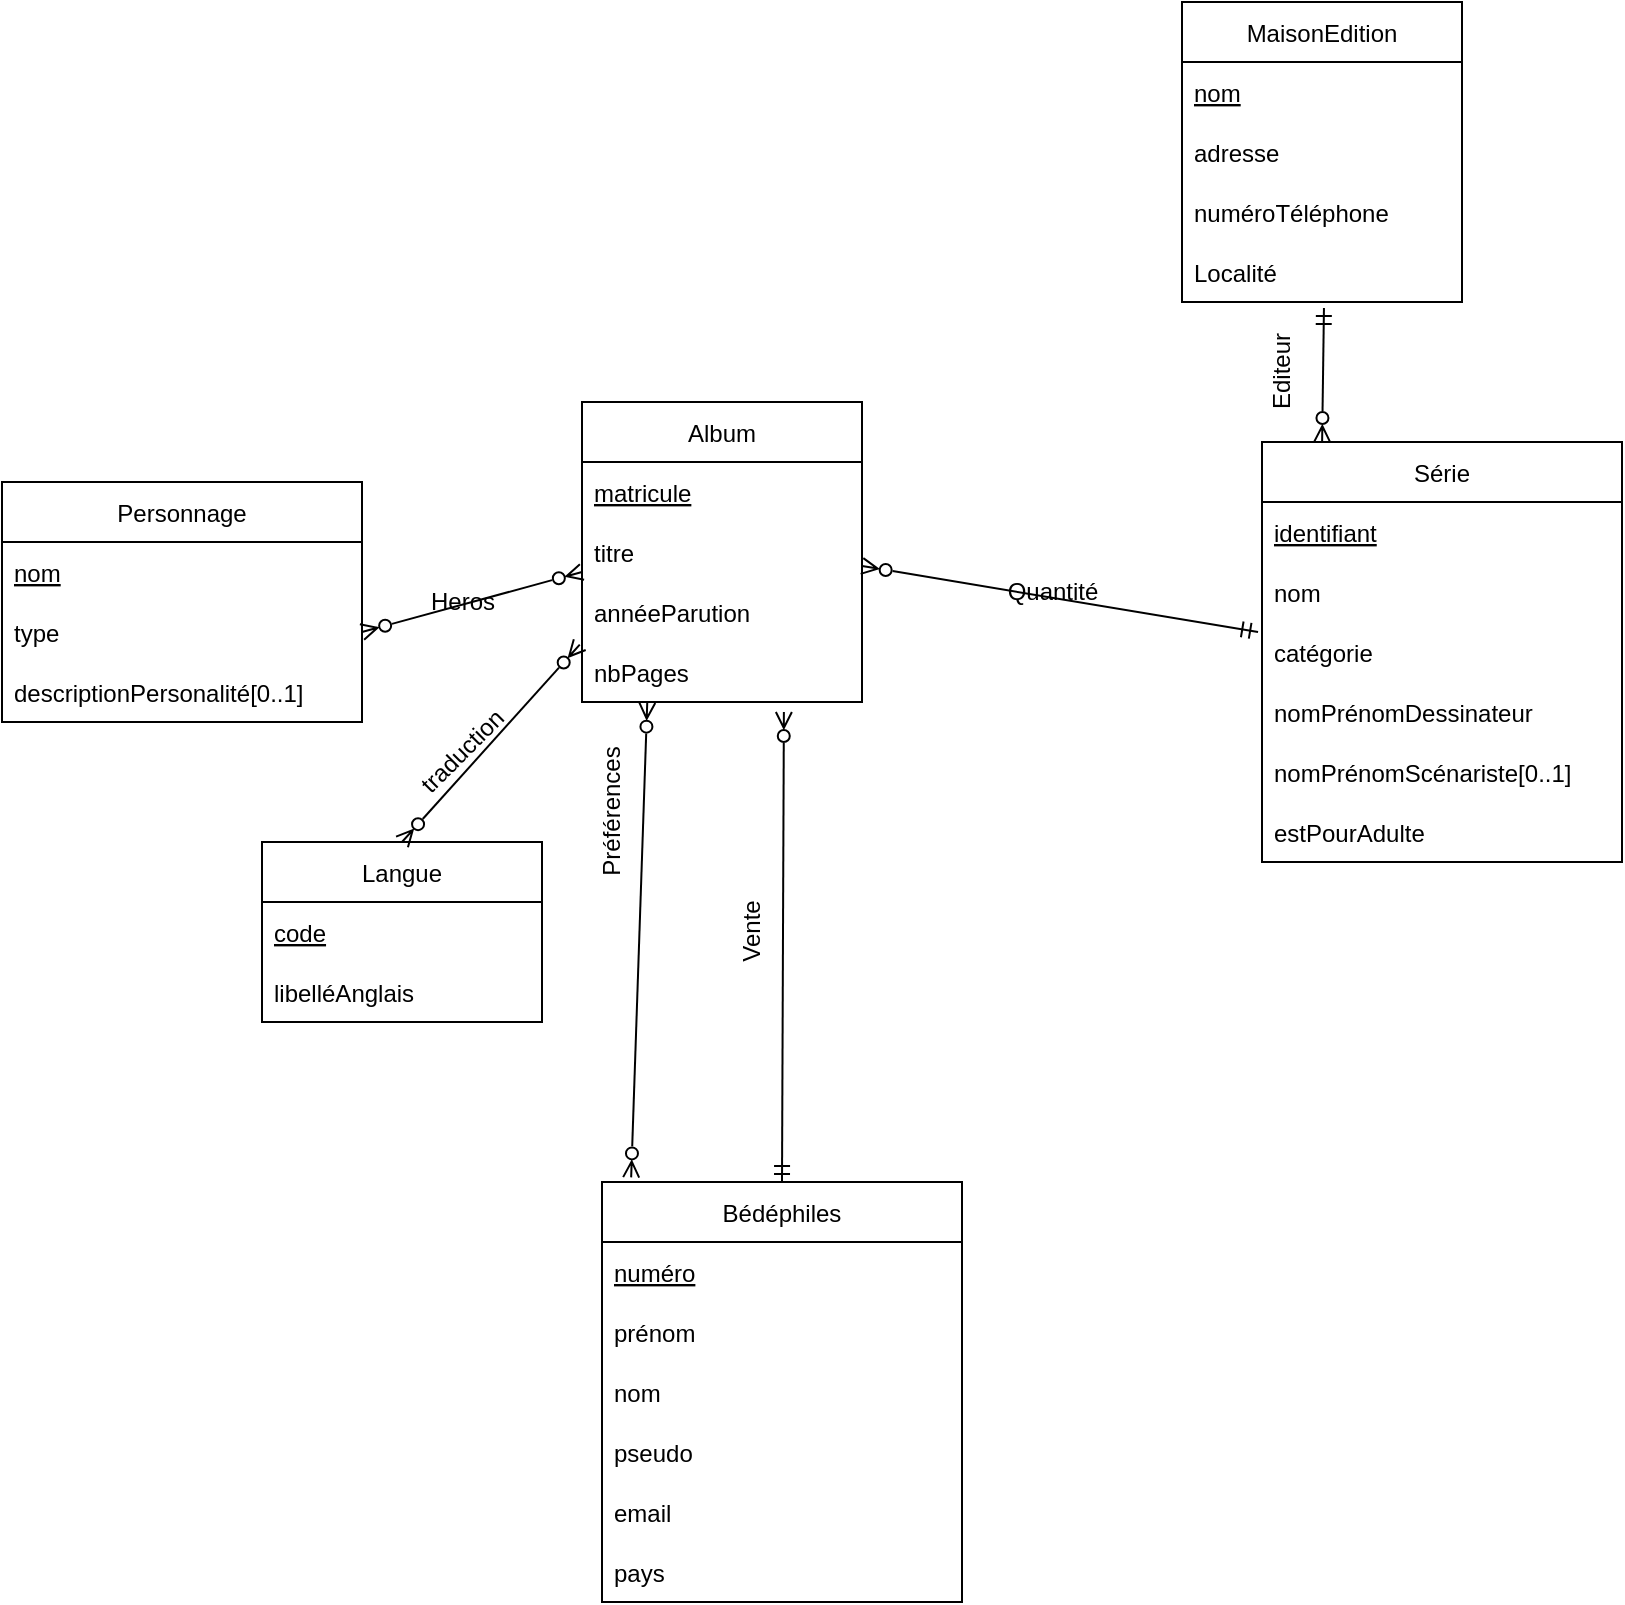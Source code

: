 <mxfile version="20.4.0" type="device"><diagram id="JylpzXeVvxyqPyS5axYz" name="Page-1"><mxGraphModel dx="1673" dy="918" grid="1" gridSize="10" guides="1" tooltips="1" connect="1" arrows="1" fold="1" page="1" pageScale="1" pageWidth="827" pageHeight="1169" math="0" shadow="0"><root><mxCell id="0"/><mxCell id="1" parent="0"/><mxCell id="4LI3iTjVFi-YgGcgnnFn-1" value="Album" style="swimlane;fontStyle=0;childLayout=stackLayout;horizontal=1;startSize=30;horizontalStack=0;resizeParent=1;resizeParentMax=0;resizeLast=0;collapsible=1;marginBottom=0;" vertex="1" parent="1"><mxGeometry x="299" y="385" width="140" height="150" as="geometry"/></mxCell><mxCell id="4LI3iTjVFi-YgGcgnnFn-2" value="matricule" style="text;strokeColor=none;fillColor=none;align=left;verticalAlign=middle;spacingLeft=4;spacingRight=4;overflow=hidden;points=[[0,0.5],[1,0.5]];portConstraint=eastwest;rotatable=0;fontStyle=4" vertex="1" parent="4LI3iTjVFi-YgGcgnnFn-1"><mxGeometry y="30" width="140" height="30" as="geometry"/></mxCell><mxCell id="4LI3iTjVFi-YgGcgnnFn-3" value="titre" style="text;strokeColor=none;fillColor=none;align=left;verticalAlign=middle;spacingLeft=4;spacingRight=4;overflow=hidden;points=[[0,0.5],[1,0.5]];portConstraint=eastwest;rotatable=0;" vertex="1" parent="4LI3iTjVFi-YgGcgnnFn-1"><mxGeometry y="60" width="140" height="30" as="geometry"/></mxCell><mxCell id="4LI3iTjVFi-YgGcgnnFn-4" value="annéeParution" style="text;strokeColor=none;fillColor=none;align=left;verticalAlign=middle;spacingLeft=4;spacingRight=4;overflow=hidden;points=[[0,0.5],[1,0.5]];portConstraint=eastwest;rotatable=0;" vertex="1" parent="4LI3iTjVFi-YgGcgnnFn-1"><mxGeometry y="90" width="140" height="30" as="geometry"/></mxCell><mxCell id="4LI3iTjVFi-YgGcgnnFn-49" value="nbPages" style="text;strokeColor=none;fillColor=none;align=left;verticalAlign=middle;spacingLeft=4;spacingRight=4;overflow=hidden;points=[[0,0.5],[1,0.5]];portConstraint=eastwest;rotatable=0;" vertex="1" parent="4LI3iTjVFi-YgGcgnnFn-1"><mxGeometry y="120" width="140" height="30" as="geometry"/></mxCell><mxCell id="4LI3iTjVFi-YgGcgnnFn-5" value="Série" style="swimlane;fontStyle=0;childLayout=stackLayout;horizontal=1;startSize=30;horizontalStack=0;resizeParent=1;resizeParentMax=0;resizeLast=0;collapsible=1;marginBottom=0;" vertex="1" parent="1"><mxGeometry x="639" y="405" width="180" height="210" as="geometry"/></mxCell><mxCell id="4LI3iTjVFi-YgGcgnnFn-6" value="identifiant" style="text;strokeColor=none;fillColor=none;align=left;verticalAlign=middle;spacingLeft=4;spacingRight=4;overflow=hidden;points=[[0,0.5],[1,0.5]];portConstraint=eastwest;rotatable=0;fontStyle=4" vertex="1" parent="4LI3iTjVFi-YgGcgnnFn-5"><mxGeometry y="30" width="180" height="30" as="geometry"/></mxCell><mxCell id="4LI3iTjVFi-YgGcgnnFn-7" value="nom" style="text;strokeColor=none;fillColor=none;align=left;verticalAlign=middle;spacingLeft=4;spacingRight=4;overflow=hidden;points=[[0,0.5],[1,0.5]];portConstraint=eastwest;rotatable=0;" vertex="1" parent="4LI3iTjVFi-YgGcgnnFn-5"><mxGeometry y="60" width="180" height="30" as="geometry"/></mxCell><mxCell id="4LI3iTjVFi-YgGcgnnFn-8" value="catégorie" style="text;strokeColor=none;fillColor=none;align=left;verticalAlign=middle;spacingLeft=4;spacingRight=4;overflow=hidden;points=[[0,0.5],[1,0.5]];portConstraint=eastwest;rotatable=0;" vertex="1" parent="4LI3iTjVFi-YgGcgnnFn-5"><mxGeometry y="90" width="180" height="30" as="geometry"/></mxCell><mxCell id="4LI3iTjVFi-YgGcgnnFn-9" value="nomPrénomDessinateur" style="text;strokeColor=none;fillColor=none;align=left;verticalAlign=middle;spacingLeft=4;spacingRight=4;overflow=hidden;points=[[0,0.5],[1,0.5]];portConstraint=eastwest;rotatable=0;" vertex="1" parent="4LI3iTjVFi-YgGcgnnFn-5"><mxGeometry y="120" width="180" height="30" as="geometry"/></mxCell><mxCell id="4LI3iTjVFi-YgGcgnnFn-10" value="nomPrénomScénariste[0..1]" style="text;strokeColor=none;fillColor=none;align=left;verticalAlign=middle;spacingLeft=4;spacingRight=4;overflow=hidden;points=[[0,0.5],[1,0.5]];portConstraint=eastwest;rotatable=0;" vertex="1" parent="4LI3iTjVFi-YgGcgnnFn-5"><mxGeometry y="150" width="180" height="30" as="geometry"/></mxCell><mxCell id="4LI3iTjVFi-YgGcgnnFn-11" value="estPourAdulte" style="text;strokeColor=none;fillColor=none;align=left;verticalAlign=middle;spacingLeft=4;spacingRight=4;overflow=hidden;points=[[0,0.5],[1,0.5]];portConstraint=eastwest;rotatable=0;" vertex="1" parent="4LI3iTjVFi-YgGcgnnFn-5"><mxGeometry y="180" width="180" height="30" as="geometry"/></mxCell><mxCell id="4LI3iTjVFi-YgGcgnnFn-12" value="MaisonEdition" style="swimlane;fontStyle=0;childLayout=stackLayout;horizontal=1;startSize=30;horizontalStack=0;resizeParent=1;resizeParentMax=0;resizeLast=0;collapsible=1;marginBottom=0;" vertex="1" parent="1"><mxGeometry x="599" y="185" width="140" height="150" as="geometry"/></mxCell><mxCell id="4LI3iTjVFi-YgGcgnnFn-13" value="nom" style="text;strokeColor=none;fillColor=none;align=left;verticalAlign=middle;spacingLeft=4;spacingRight=4;overflow=hidden;points=[[0,0.5],[1,0.5]];portConstraint=eastwest;rotatable=0;fontStyle=4" vertex="1" parent="4LI3iTjVFi-YgGcgnnFn-12"><mxGeometry y="30" width="140" height="30" as="geometry"/></mxCell><mxCell id="4LI3iTjVFi-YgGcgnnFn-14" value="adresse" style="text;strokeColor=none;fillColor=none;align=left;verticalAlign=middle;spacingLeft=4;spacingRight=4;overflow=hidden;points=[[0,0.5],[1,0.5]];portConstraint=eastwest;rotatable=0;" vertex="1" parent="4LI3iTjVFi-YgGcgnnFn-12"><mxGeometry y="60" width="140" height="30" as="geometry"/></mxCell><mxCell id="4LI3iTjVFi-YgGcgnnFn-15" value="numéroTéléphone" style="text;strokeColor=none;fillColor=none;align=left;verticalAlign=middle;spacingLeft=4;spacingRight=4;overflow=hidden;points=[[0,0.5],[1,0.5]];portConstraint=eastwest;rotatable=0;" vertex="1" parent="4LI3iTjVFi-YgGcgnnFn-12"><mxGeometry y="90" width="140" height="30" as="geometry"/></mxCell><mxCell id="4LI3iTjVFi-YgGcgnnFn-48" value="Localité" style="text;strokeColor=none;fillColor=none;align=left;verticalAlign=middle;spacingLeft=4;spacingRight=4;overflow=hidden;points=[[0,0.5],[1,0.5]];portConstraint=eastwest;rotatable=0;" vertex="1" parent="4LI3iTjVFi-YgGcgnnFn-12"><mxGeometry y="120" width="140" height="30" as="geometry"/></mxCell><mxCell id="4LI3iTjVFi-YgGcgnnFn-16" value="Personnage" style="swimlane;fontStyle=0;childLayout=stackLayout;horizontal=1;startSize=30;horizontalStack=0;resizeParent=1;resizeParentMax=0;resizeLast=0;collapsible=1;marginBottom=0;" vertex="1" parent="1"><mxGeometry x="9" y="425" width="180" height="120" as="geometry"/></mxCell><mxCell id="4LI3iTjVFi-YgGcgnnFn-17" value="nom" style="text;strokeColor=none;fillColor=none;align=left;verticalAlign=middle;spacingLeft=4;spacingRight=4;overflow=hidden;points=[[0,0.5],[1,0.5]];portConstraint=eastwest;rotatable=0;fontStyle=4" vertex="1" parent="4LI3iTjVFi-YgGcgnnFn-16"><mxGeometry y="30" width="180" height="30" as="geometry"/></mxCell><mxCell id="4LI3iTjVFi-YgGcgnnFn-18" value="type" style="text;strokeColor=none;fillColor=none;align=left;verticalAlign=middle;spacingLeft=4;spacingRight=4;overflow=hidden;points=[[0,0.5],[1,0.5]];portConstraint=eastwest;rotatable=0;" vertex="1" parent="4LI3iTjVFi-YgGcgnnFn-16"><mxGeometry y="60" width="180" height="30" as="geometry"/></mxCell><mxCell id="4LI3iTjVFi-YgGcgnnFn-19" value="descriptionPersonalité[0..1]" style="text;strokeColor=none;fillColor=none;align=left;verticalAlign=middle;spacingLeft=4;spacingRight=4;overflow=hidden;points=[[0,0.5],[1,0.5]];portConstraint=eastwest;rotatable=0;" vertex="1" parent="4LI3iTjVFi-YgGcgnnFn-16"><mxGeometry y="90" width="180" height="30" as="geometry"/></mxCell><mxCell id="4LI3iTjVFi-YgGcgnnFn-20" value="Langue" style="swimlane;fontStyle=0;childLayout=stackLayout;horizontal=1;startSize=30;horizontalStack=0;resizeParent=1;resizeParentMax=0;resizeLast=0;collapsible=1;marginBottom=0;" vertex="1" parent="1"><mxGeometry x="139" y="605" width="140" height="90" as="geometry"/></mxCell><mxCell id="4LI3iTjVFi-YgGcgnnFn-21" value="code" style="text;strokeColor=none;fillColor=none;align=left;verticalAlign=middle;spacingLeft=4;spacingRight=4;overflow=hidden;points=[[0,0.5],[1,0.5]];portConstraint=eastwest;rotatable=0;fontStyle=4" vertex="1" parent="4LI3iTjVFi-YgGcgnnFn-20"><mxGeometry y="30" width="140" height="30" as="geometry"/></mxCell><mxCell id="4LI3iTjVFi-YgGcgnnFn-22" value="libelléAnglais" style="text;strokeColor=none;fillColor=none;align=left;verticalAlign=middle;spacingLeft=4;spacingRight=4;overflow=hidden;points=[[0,0.5],[1,0.5]];portConstraint=eastwest;rotatable=0;" vertex="1" parent="4LI3iTjVFi-YgGcgnnFn-20"><mxGeometry y="60" width="140" height="30" as="geometry"/></mxCell><mxCell id="4LI3iTjVFi-YgGcgnnFn-24" value="Bédéphiles" style="swimlane;fontStyle=0;childLayout=stackLayout;horizontal=1;startSize=30;horizontalStack=0;resizeParent=1;resizeParentMax=0;resizeLast=0;collapsible=1;marginBottom=0;" vertex="1" parent="1"><mxGeometry x="309" y="775" width="180" height="210" as="geometry"/></mxCell><mxCell id="4LI3iTjVFi-YgGcgnnFn-25" value="numéro" style="text;strokeColor=none;fillColor=none;align=left;verticalAlign=middle;spacingLeft=4;spacingRight=4;overflow=hidden;points=[[0,0.5],[1,0.5]];portConstraint=eastwest;rotatable=0;fontStyle=4" vertex="1" parent="4LI3iTjVFi-YgGcgnnFn-24"><mxGeometry y="30" width="180" height="30" as="geometry"/></mxCell><mxCell id="4LI3iTjVFi-YgGcgnnFn-26" value="prénom" style="text;strokeColor=none;fillColor=none;align=left;verticalAlign=middle;spacingLeft=4;spacingRight=4;overflow=hidden;points=[[0,0.5],[1,0.5]];portConstraint=eastwest;rotatable=0;" vertex="1" parent="4LI3iTjVFi-YgGcgnnFn-24"><mxGeometry y="60" width="180" height="30" as="geometry"/></mxCell><mxCell id="4LI3iTjVFi-YgGcgnnFn-27" value="nom" style="text;strokeColor=none;fillColor=none;align=left;verticalAlign=middle;spacingLeft=4;spacingRight=4;overflow=hidden;points=[[0,0.5],[1,0.5]];portConstraint=eastwest;rotatable=0;" vertex="1" parent="4LI3iTjVFi-YgGcgnnFn-24"><mxGeometry y="90" width="180" height="30" as="geometry"/></mxCell><mxCell id="4LI3iTjVFi-YgGcgnnFn-28" value="pseudo" style="text;strokeColor=none;fillColor=none;align=left;verticalAlign=middle;spacingLeft=4;spacingRight=4;overflow=hidden;points=[[0,0.5],[1,0.5]];portConstraint=eastwest;rotatable=0;" vertex="1" parent="4LI3iTjVFi-YgGcgnnFn-24"><mxGeometry y="120" width="180" height="30" as="geometry"/></mxCell><mxCell id="4LI3iTjVFi-YgGcgnnFn-29" value="email" style="text;strokeColor=none;fillColor=none;align=left;verticalAlign=middle;spacingLeft=4;spacingRight=4;overflow=hidden;points=[[0,0.5],[1,0.5]];portConstraint=eastwest;rotatable=0;" vertex="1" parent="4LI3iTjVFi-YgGcgnnFn-24"><mxGeometry y="150" width="180" height="30" as="geometry"/></mxCell><mxCell id="4LI3iTjVFi-YgGcgnnFn-47" value="pays" style="text;strokeColor=none;fillColor=none;align=left;verticalAlign=middle;spacingLeft=4;spacingRight=4;overflow=hidden;points=[[0,0.5],[1,0.5]];portConstraint=eastwest;rotatable=0;" vertex="1" parent="4LI3iTjVFi-YgGcgnnFn-24"><mxGeometry y="180" width="180" height="30" as="geometry"/></mxCell><mxCell id="4LI3iTjVFi-YgGcgnnFn-30" value="" style="fontSize=12;html=1;endArrow=ERzeroToMany;startArrow=ERmandOne;rounded=0;exitX=-0.011;exitY=0.167;exitDx=0;exitDy=0;exitPerimeter=0;entryX=1;entryY=0.733;entryDx=0;entryDy=0;entryPerimeter=0;endFill=0;" edge="1" parent="1" source="4LI3iTjVFi-YgGcgnnFn-8" target="4LI3iTjVFi-YgGcgnnFn-3"><mxGeometry width="100" height="100" relative="1" as="geometry"><mxPoint x="519" y="795" as="sourcePoint"/><mxPoint x="619" y="695" as="targetPoint"/></mxGeometry></mxCell><mxCell id="4LI3iTjVFi-YgGcgnnFn-31" value="Quantité" style="text;html=1;align=center;verticalAlign=middle;resizable=0;points=[];autosize=1;strokeColor=none;fillColor=none;" vertex="1" parent="1"><mxGeometry x="499" y="465" width="70" height="30" as="geometry"/></mxCell><mxCell id="4LI3iTjVFi-YgGcgnnFn-33" value="" style="fontSize=12;html=1;endArrow=ERzeroToMany;startArrow=ERmandOne;rounded=0;entryX=0.167;entryY=0;entryDx=0;entryDy=0;endFill=0;exitX=0.507;exitY=1.1;exitDx=0;exitDy=0;exitPerimeter=0;entryPerimeter=0;" edge="1" parent="1" source="4LI3iTjVFi-YgGcgnnFn-48" target="4LI3iTjVFi-YgGcgnnFn-5"><mxGeometry width="100" height="100" relative="1" as="geometry"><mxPoint x="369" y="345" as="sourcePoint"/><mxPoint x="100.98" y="595" as="targetPoint"/></mxGeometry></mxCell><mxCell id="4LI3iTjVFi-YgGcgnnFn-34" value="Editeur" style="text;html=1;align=center;verticalAlign=middle;resizable=0;points=[];autosize=1;strokeColor=none;fillColor=none;rotation=-90;" vertex="1" parent="1"><mxGeometry x="619" y="355" width="60" height="30" as="geometry"/></mxCell><mxCell id="4LI3iTjVFi-YgGcgnnFn-35" value="" style="fontSize=12;html=1;endArrow=ERzeroToMany;startArrow=ERzeroToMany;rounded=0;exitX=0;exitY=0.833;exitDx=0;exitDy=0;exitPerimeter=0;entryX=1;entryY=0.5;entryDx=0;entryDy=0;endFill=0;startFill=0;" edge="1" parent="1" source="4LI3iTjVFi-YgGcgnnFn-3" target="4LI3iTjVFi-YgGcgnnFn-18"><mxGeometry width="100" height="100" relative="1" as="geometry"><mxPoint x="250.4" y="451.01" as="sourcePoint"/><mxPoint x="249" y="519.0" as="targetPoint"/></mxGeometry></mxCell><mxCell id="4LI3iTjVFi-YgGcgnnFn-36" value="Heros" style="text;html=1;align=center;verticalAlign=middle;resizable=0;points=[];autosize=1;strokeColor=none;fillColor=none;rotation=0;" vertex="1" parent="1"><mxGeometry x="209" y="470" width="60" height="30" as="geometry"/></mxCell><mxCell id="4LI3iTjVFi-YgGcgnnFn-37" value="" style="fontSize=12;html=1;endArrow=ERzeroToMany;startArrow=ERzeroToMany;rounded=0;exitX=-0.008;exitY=1.044;exitDx=0;exitDy=0;exitPerimeter=0;entryX=0.5;entryY=0;entryDx=0;entryDy=0;endFill=0;startFill=0;" edge="1" parent="1" source="4LI3iTjVFi-YgGcgnnFn-4" target="4LI3iTjVFi-YgGcgnnFn-20"><mxGeometry width="100" height="100" relative="1" as="geometry"><mxPoint x="299" y="565" as="sourcePoint"/><mxPoint x="189.0" y="565.01" as="targetPoint"/></mxGeometry></mxCell><mxCell id="4LI3iTjVFi-YgGcgnnFn-38" value="traduction" style="text;html=1;align=center;verticalAlign=middle;resizable=0;points=[];autosize=1;strokeColor=none;fillColor=none;rotation=-45;" vertex="1" parent="1"><mxGeometry x="199" y="545" width="80" height="30" as="geometry"/></mxCell><mxCell id="4LI3iTjVFi-YgGcgnnFn-39" value="" style="fontSize=12;html=1;endArrow=ERzeroToMany;startArrow=ERzeroToMany;rounded=0;exitX=0.233;exitY=1.011;exitDx=0;exitDy=0;exitPerimeter=0;entryX=0.081;entryY=-0.011;entryDx=0;entryDy=0;endFill=0;startFill=0;entryPerimeter=0;" edge="1" parent="1" source="4LI3iTjVFi-YgGcgnnFn-49" target="4LI3iTjVFi-YgGcgnnFn-24"><mxGeometry width="100" height="100" relative="1" as="geometry"><mxPoint x="307.88" y="546.32" as="sourcePoint"/><mxPoint x="219" y="615" as="targetPoint"/></mxGeometry></mxCell><mxCell id="4LI3iTjVFi-YgGcgnnFn-40" value="Préférences" style="text;html=1;align=center;verticalAlign=middle;resizable=0;points=[];autosize=1;strokeColor=none;fillColor=none;rotation=-90;" vertex="1" parent="1"><mxGeometry x="269" y="575" width="90" height="30" as="geometry"/></mxCell><mxCell id="4LI3iTjVFi-YgGcgnnFn-44" value="" style="fontSize=12;html=1;endArrow=ERzeroToMany;startArrow=ERmandOne;rounded=0;exitX=0.5;exitY=0;exitDx=0;exitDy=0;endFill=0;entryX=0.721;entryY=1.167;entryDx=0;entryDy=0;entryPerimeter=0;" edge="1" parent="1" source="4LI3iTjVFi-YgGcgnnFn-24" target="4LI3iTjVFi-YgGcgnnFn-49"><mxGeometry width="100" height="100" relative="1" as="geometry"><mxPoint x="607.02" y="768.02" as="sourcePoint"/><mxPoint x="439" y="685" as="targetPoint"/></mxGeometry></mxCell><mxCell id="4LI3iTjVFi-YgGcgnnFn-46" value="Vente" style="text;html=1;align=center;verticalAlign=middle;resizable=0;points=[];autosize=1;strokeColor=none;fillColor=none;rotation=-90;" vertex="1" parent="1"><mxGeometry x="359" y="635" width="50" height="30" as="geometry"/></mxCell></root></mxGraphModel></diagram></mxfile>